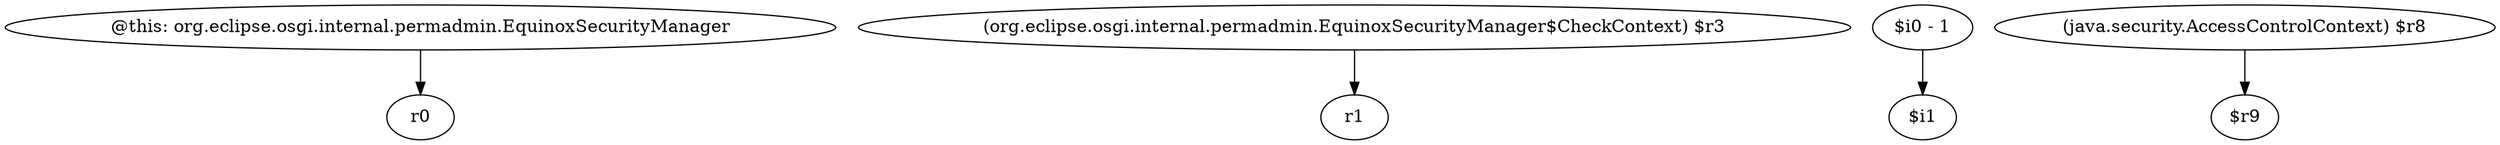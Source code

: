 digraph g {
0[label="@this: org.eclipse.osgi.internal.permadmin.EquinoxSecurityManager"]
1[label="r0"]
0->1[label=""]
2[label="(org.eclipse.osgi.internal.permadmin.EquinoxSecurityManager$CheckContext) $r3"]
3[label="r1"]
2->3[label=""]
4[label="$i0 - 1"]
5[label="$i1"]
4->5[label=""]
6[label="(java.security.AccessControlContext) $r8"]
7[label="$r9"]
6->7[label=""]
}